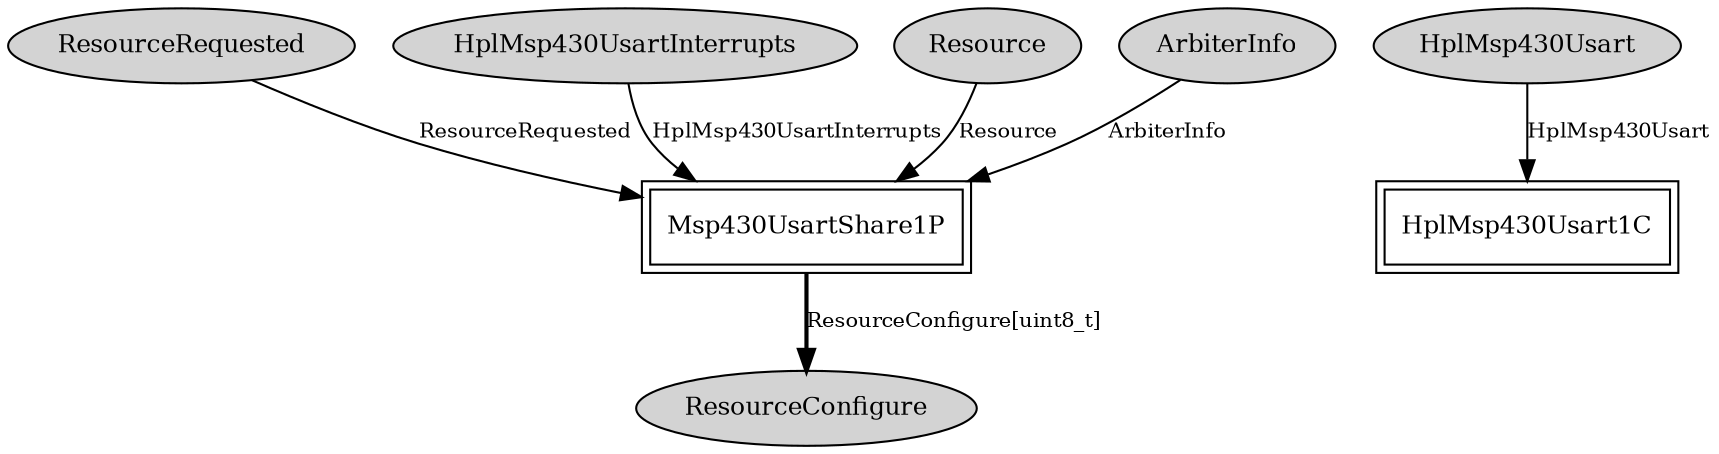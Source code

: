 digraph "tos.chips.msp430.usart.Msp430Usart1C" {
  n0x7f87df1dc810 [shape=ellipse, style=filled, label="ResourceRequested", fontsize=12];
  "Msp430UsartShare1P" [fontsize=12, shape=box,peripheries=2, URL="../chtml/tos.chips.msp430.usart.Msp430UsartShare1P.html"];
  n0x7f87df1d3d10 [shape=ellipse, style=filled, label="HplMsp430UsartInterrupts", fontsize=12];
  "Msp430UsartShare1P" [fontsize=12, shape=box,peripheries=2, URL="../chtml/tos.chips.msp430.usart.Msp430UsartShare1P.html"];
  n0x7f87df1dfa10 [shape=ellipse, style=filled, label="Resource", fontsize=12];
  "Msp430UsartShare1P" [fontsize=12, shape=box,peripheries=2, URL="../chtml/tos.chips.msp430.usart.Msp430UsartShare1P.html"];
  n0x7f87df1da150 [shape=ellipse, style=filled, label="HplMsp430Usart", fontsize=12];
  "HplMsp430Usart1C" [fontsize=12, shape=box,peripheries=2, URL="../chtml/tos.chips.msp430.usart.HplMsp430Usart1C.html"];
  n0x7f87df1d8880 [shape=ellipse, style=filled, label="ArbiterInfo", fontsize=12];
  "Msp430UsartShare1P" [fontsize=12, shape=box,peripheries=2, URL="../chtml/tos.chips.msp430.usart.Msp430UsartShare1P.html"];
  "Msp430UsartShare1P" [fontsize=12, shape=box,peripheries=2, URL="../chtml/tos.chips.msp430.usart.Msp430UsartShare1P.html"];
  n0x7f87df1d25b0 [shape=ellipse, style=filled, label="ResourceConfigure", fontsize=12];
  "n0x7f87df1dc810" -> "Msp430UsartShare1P" [label="ResourceRequested", URL="../ihtml/tos.interfaces.ResourceRequested.html", fontsize=10];
  "n0x7f87df1d3d10" -> "Msp430UsartShare1P" [label="HplMsp430UsartInterrupts", URL="../ihtml/tos.chips.msp430.usart.HplMsp430UsartInterrupts.html", fontsize=10];
  "n0x7f87df1dfa10" -> "Msp430UsartShare1P" [label="Resource", URL="../ihtml/tos.interfaces.Resource.html", fontsize=10];
  "n0x7f87df1da150" -> "HplMsp430Usart1C" [label="HplMsp430Usart", URL="../ihtml/tos.chips.msp430.usart.HplMsp430Usart.html", fontsize=10];
  "n0x7f87df1d8880" -> "Msp430UsartShare1P" [label="ArbiterInfo", URL="../ihtml/tos.interfaces.ArbiterInfo.html", fontsize=10];
  "Msp430UsartShare1P" -> "n0x7f87df1d25b0" [label="ResourceConfigure[uint8_t]", style=bold, URL="../ihtml/tos.interfaces.ResourceConfigure.html", fontsize=10];
}
